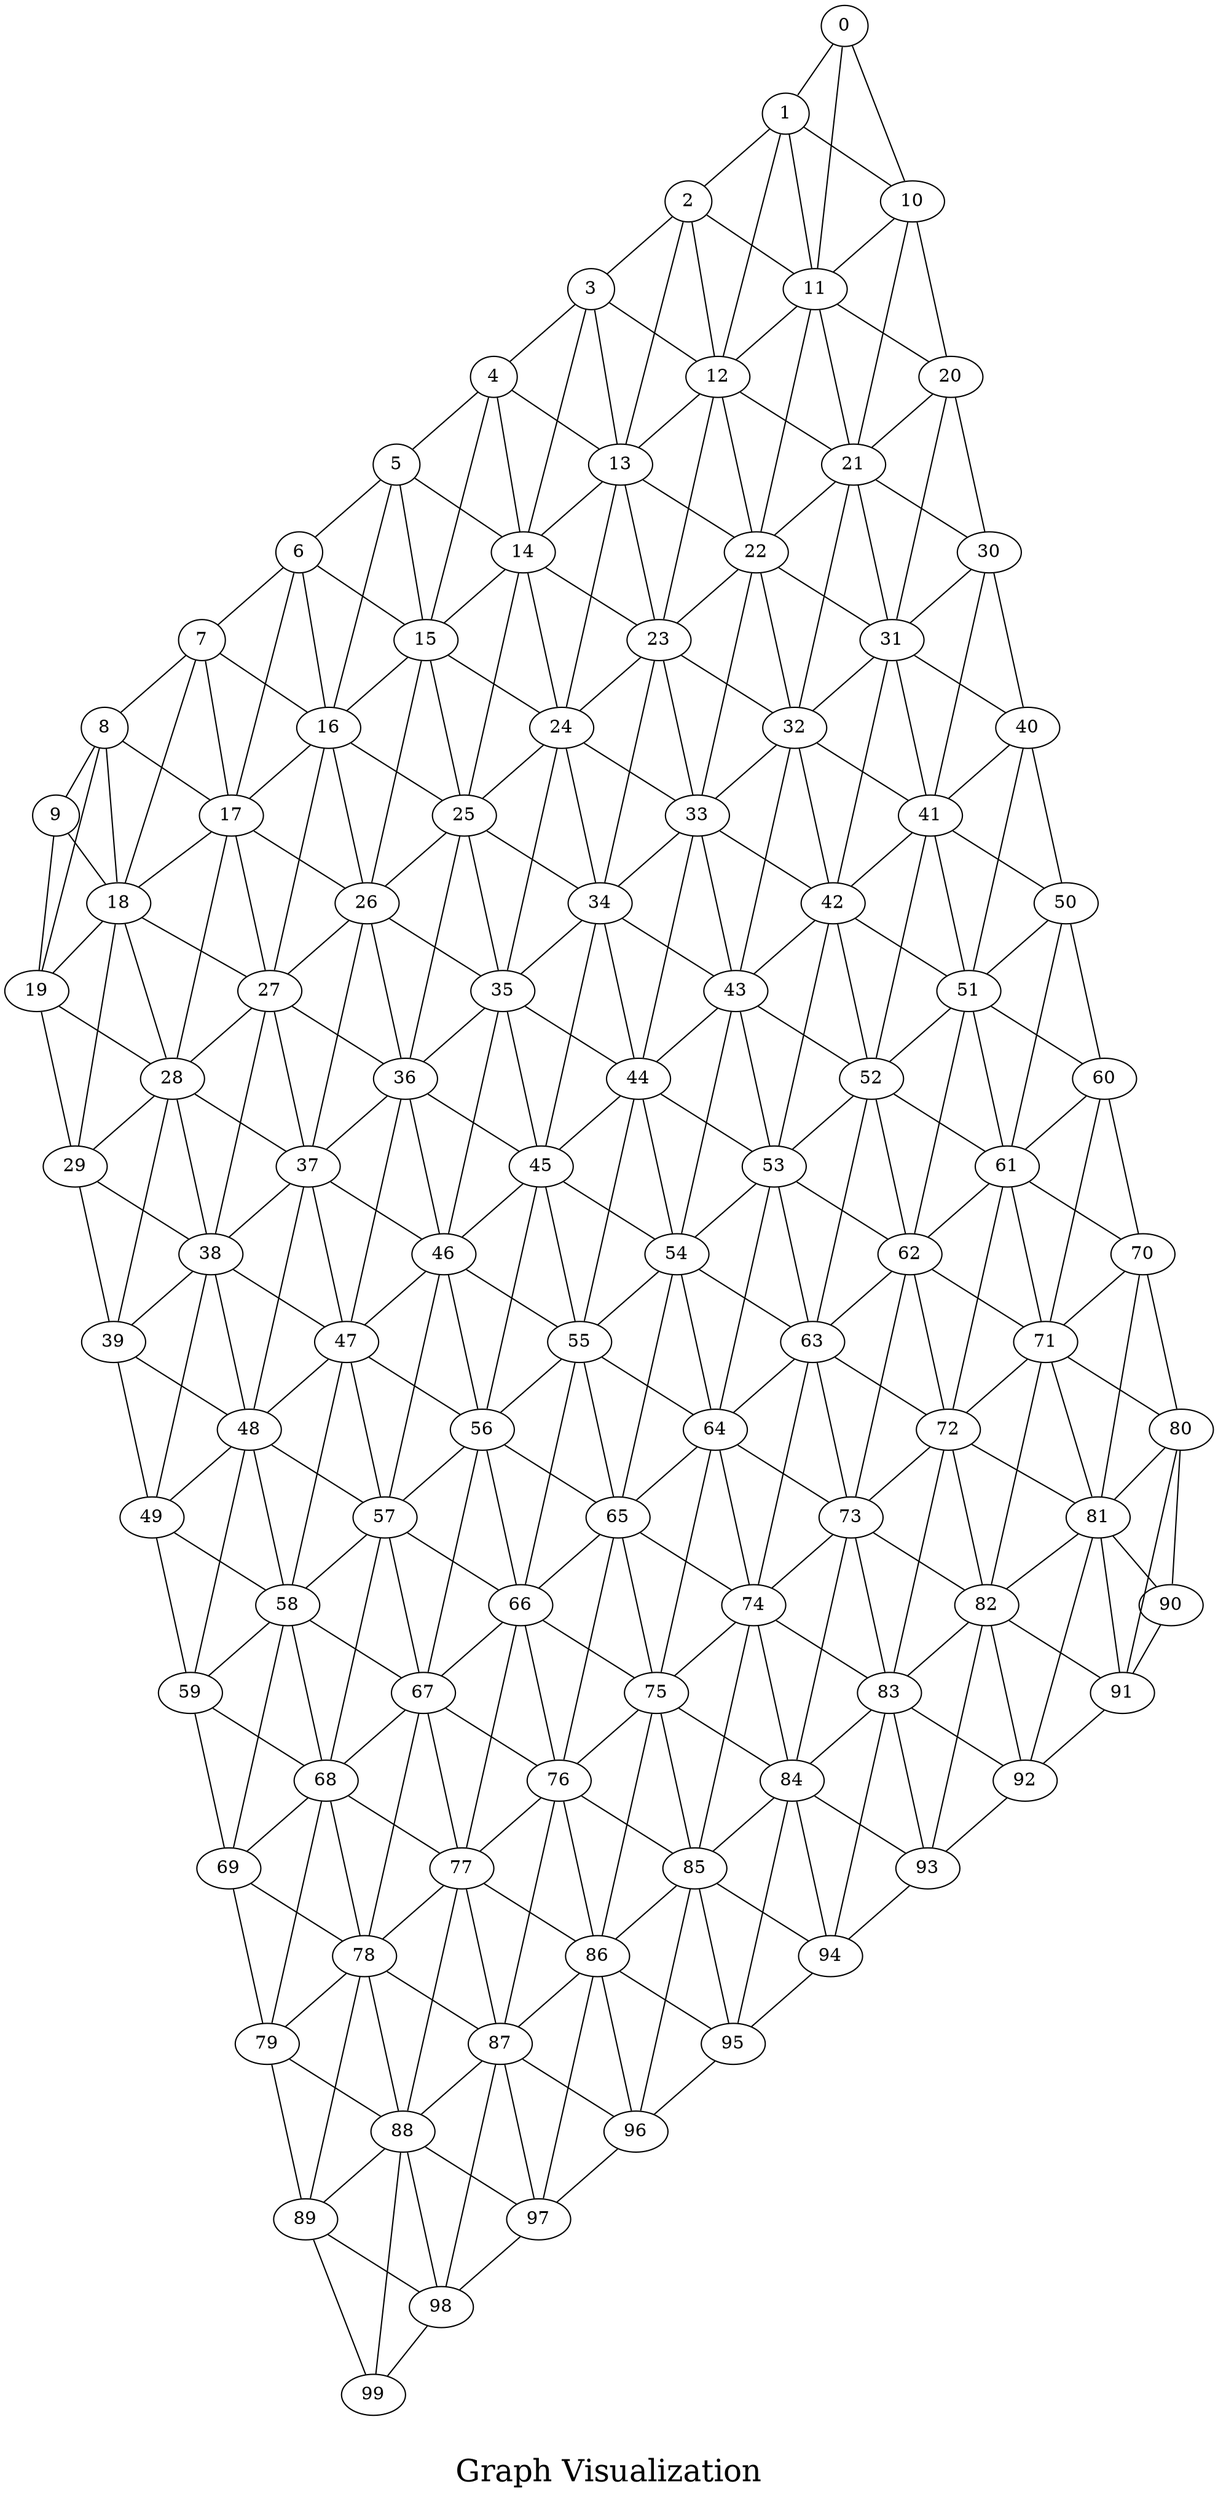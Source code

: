 /*****
Graph Visualization
*****/

graph G {
  graph [splines=false overlap=false]
  node  [shape=ellipse, width=0.3, height=0.3]
  0 ;
  1 ;
  2 ;
  3 ;
  4 ;
  5 ;
  6 ;
  7 ;
  8 ;
  9 ;
  10 ;
  11 ;
  12 ;
  13 ;
  14 ;
  15 ;
  16 ;
  17 ;
  18 ;
  19 ;
  20 ;
  21 ;
  22 ;
  23 ;
  24 ;
  25 ;
  26 ;
  27 ;
  28 ;
  29 ;
  30 ;
  31 ;
  32 ;
  33 ;
  34 ;
  35 ;
  36 ;
  37 ;
  38 ;
  39 ;
  40 ;
  41 ;
  42 ;
  43 ;
  44 ;
  45 ;
  46 ;
  47 ;
  48 ;
  49 ;
  50 ;
  51 ;
  52 ;
  53 ;
  54 ;
  55 ;
  56 ;
  57 ;
  58 ;
  59 ;
  60 ;
  61 ;
  62 ;
  63 ;
  64 ;
  65 ;
  66 ;
  67 ;
  68 ;
  69 ;
  70 ;
  71 ;
  72 ;
  73 ;
  74 ;
  75 ;
  76 ;
  77 ;
  78 ;
  79 ;
  80 ;
  81 ;
  82 ;
  83 ;
  84 ;
  85 ;
  86 ;
  87 ;
  88 ;
  89 ;
  90 ;
  91 ;
  92 ;
  93 ;
  94 ;
  95 ;
  96 ;
  97 ;
  98 ;
  99 ;
  0 -- 1;
  0 -- 10;
  0 -- 11;
  1 -- 2;
  1 -- 10;
  1 -- 11;
  1 -- 12;
  2 -- 3;
  2 -- 11;
  2 -- 12;
  2 -- 13;
  3 -- 4;
  3 -- 12;
  3 -- 13;
  3 -- 14;
  4 -- 5;
  4 -- 13;
  4 -- 14;
  4 -- 15;
  5 -- 6;
  5 -- 14;
  5 -- 15;
  5 -- 16;
  6 -- 7;
  6 -- 15;
  6 -- 16;
  6 -- 17;
  7 -- 8;
  7 -- 16;
  7 -- 17;
  7 -- 18;
  8 -- 9;
  8 -- 17;
  8 -- 18;
  8 -- 19;
  9 -- 18;
  9 -- 19;
  10 -- 11;
  10 -- 20;
  10 -- 21;
  11 -- 12;
  11 -- 20;
  11 -- 21;
  11 -- 22;
  12 -- 13;
  12 -- 21;
  12 -- 22;
  12 -- 23;
  13 -- 14;
  13 -- 22;
  13 -- 23;
  13 -- 24;
  14 -- 15;
  14 -- 23;
  14 -- 24;
  14 -- 25;
  15 -- 16;
  15 -- 24;
  15 -- 25;
  15 -- 26;
  16 -- 17;
  16 -- 25;
  16 -- 26;
  16 -- 27;
  17 -- 18;
  17 -- 26;
  17 -- 27;
  17 -- 28;
  18 -- 19;
  18 -- 27;
  18 -- 28;
  18 -- 29;
  19 -- 28;
  19 -- 29;
  20 -- 21;
  20 -- 30;
  20 -- 31;
  21 -- 22;
  21 -- 30;
  21 -- 31;
  21 -- 32;
  22 -- 23;
  22 -- 31;
  22 -- 32;
  22 -- 33;
  23 -- 24;
  23 -- 32;
  23 -- 33;
  23 -- 34;
  24 -- 25;
  24 -- 33;
  24 -- 34;
  24 -- 35;
  25 -- 26;
  25 -- 34;
  25 -- 35;
  25 -- 36;
  26 -- 27;
  26 -- 35;
  26 -- 36;
  26 -- 37;
  27 -- 28;
  27 -- 36;
  27 -- 37;
  27 -- 38;
  28 -- 29;
  28 -- 37;
  28 -- 38;
  28 -- 39;
  29 -- 38;
  29 -- 39;
  30 -- 31;
  30 -- 40;
  30 -- 41;
  31 -- 32;
  31 -- 40;
  31 -- 41;
  31 -- 42;
  32 -- 33;
  32 -- 41;
  32 -- 42;
  32 -- 43;
  33 -- 34;
  33 -- 42;
  33 -- 43;
  33 -- 44;
  34 -- 35;
  34 -- 43;
  34 -- 44;
  34 -- 45;
  35 -- 36;
  35 -- 44;
  35 -- 45;
  35 -- 46;
  36 -- 37;
  36 -- 45;
  36 -- 46;
  36 -- 47;
  37 -- 38;
  37 -- 46;
  37 -- 47;
  37 -- 48;
  38 -- 39;
  38 -- 47;
  38 -- 48;
  38 -- 49;
  39 -- 48;
  39 -- 49;
  40 -- 41;
  40 -- 50;
  40 -- 51;
  41 -- 42;
  41 -- 50;
  41 -- 51;
  41 -- 52;
  42 -- 43;
  42 -- 51;
  42 -- 52;
  42 -- 53;
  43 -- 44;
  43 -- 52;
  43 -- 53;
  43 -- 54;
  44 -- 45;
  44 -- 53;
  44 -- 54;
  44 -- 55;
  45 -- 46;
  45 -- 54;
  45 -- 55;
  45 -- 56;
  46 -- 47;
  46 -- 55;
  46 -- 56;
  46 -- 57;
  47 -- 48;
  47 -- 56;
  47 -- 57;
  47 -- 58;
  48 -- 49;
  48 -- 57;
  48 -- 58;
  48 -- 59;
  49 -- 58;
  49 -- 59;
  50 -- 51;
  50 -- 60;
  50 -- 61;
  51 -- 52;
  51 -- 60;
  51 -- 61;
  51 -- 62;
  52 -- 53;
  52 -- 61;
  52 -- 62;
  52 -- 63;
  53 -- 54;
  53 -- 62;
  53 -- 63;
  53 -- 64;
  54 -- 55;
  54 -- 63;
  54 -- 64;
  54 -- 65;
  55 -- 56;
  55 -- 64;
  55 -- 65;
  55 -- 66;
  56 -- 57;
  56 -- 65;
  56 -- 66;
  56 -- 67;
  57 -- 58;
  57 -- 66;
  57 -- 67;
  57 -- 68;
  58 -- 59;
  58 -- 67;
  58 -- 68;
  58 -- 69;
  59 -- 68;
  59 -- 69;
  60 -- 61;
  60 -- 70;
  60 -- 71;
  61 -- 62;
  61 -- 70;
  61 -- 71;
  61 -- 72;
  62 -- 63;
  62 -- 71;
  62 -- 72;
  62 -- 73;
  63 -- 64;
  63 -- 72;
  63 -- 73;
  63 -- 74;
  64 -- 65;
  64 -- 73;
  64 -- 74;
  64 -- 75;
  65 -- 66;
  65 -- 74;
  65 -- 75;
  65 -- 76;
  66 -- 67;
  66 -- 75;
  66 -- 76;
  66 -- 77;
  67 -- 68;
  67 -- 76;
  67 -- 77;
  67 -- 78;
  68 -- 69;
  68 -- 77;
  68 -- 78;
  68 -- 79;
  69 -- 78;
  69 -- 79;
  70 -- 71;
  70 -- 80;
  70 -- 81;
  71 -- 72;
  71 -- 80;
  71 -- 81;
  71 -- 82;
  72 -- 73;
  72 -- 81;
  72 -- 82;
  72 -- 83;
  73 -- 74;
  73 -- 82;
  73 -- 83;
  73 -- 84;
  74 -- 75;
  74 -- 83;
  74 -- 84;
  74 -- 85;
  75 -- 76;
  75 -- 84;
  75 -- 85;
  75 -- 86;
  76 -- 77;
  76 -- 85;
  76 -- 86;
  76 -- 87;
  77 -- 78;
  77 -- 86;
  77 -- 87;
  77 -- 88;
  78 -- 79;
  78 -- 87;
  78 -- 88;
  78 -- 89;
  79 -- 88;
  79 -- 89;
  80 -- 81;
  80 -- 90;
  80 -- 91;
  81 -- 82;
  81 -- 90;
  81 -- 91;
  81 -- 92;
  82 -- 83;
  82 -- 91;
  82 -- 92;
  82 -- 93;
  83 -- 84;
  83 -- 92;
  83 -- 93;
  83 -- 94;
  84 -- 85;
  84 -- 93;
  84 -- 94;
  84 -- 95;
  85 -- 86;
  85 -- 94;
  85 -- 95;
  85 -- 96;
  86 -- 87;
  86 -- 95;
  86 -- 96;
  86 -- 97;
  87 -- 88;
  87 -- 96;
  87 -- 97;
  87 -- 98;
  88 -- 89;
  88 -- 97;
  88 -- 98;
  88 -- 99;
  89 -- 98;
  89 -- 99;
  90 -- 91;
  91 -- 92;
  92 -- 93;
  93 -- 94;
  94 -- 95;
  95 -- 96;
  96 -- 97;
  97 -- 98;
  98 -- 99;
  label = "\nGraph Visualization\n";  fontsize=24;
}
